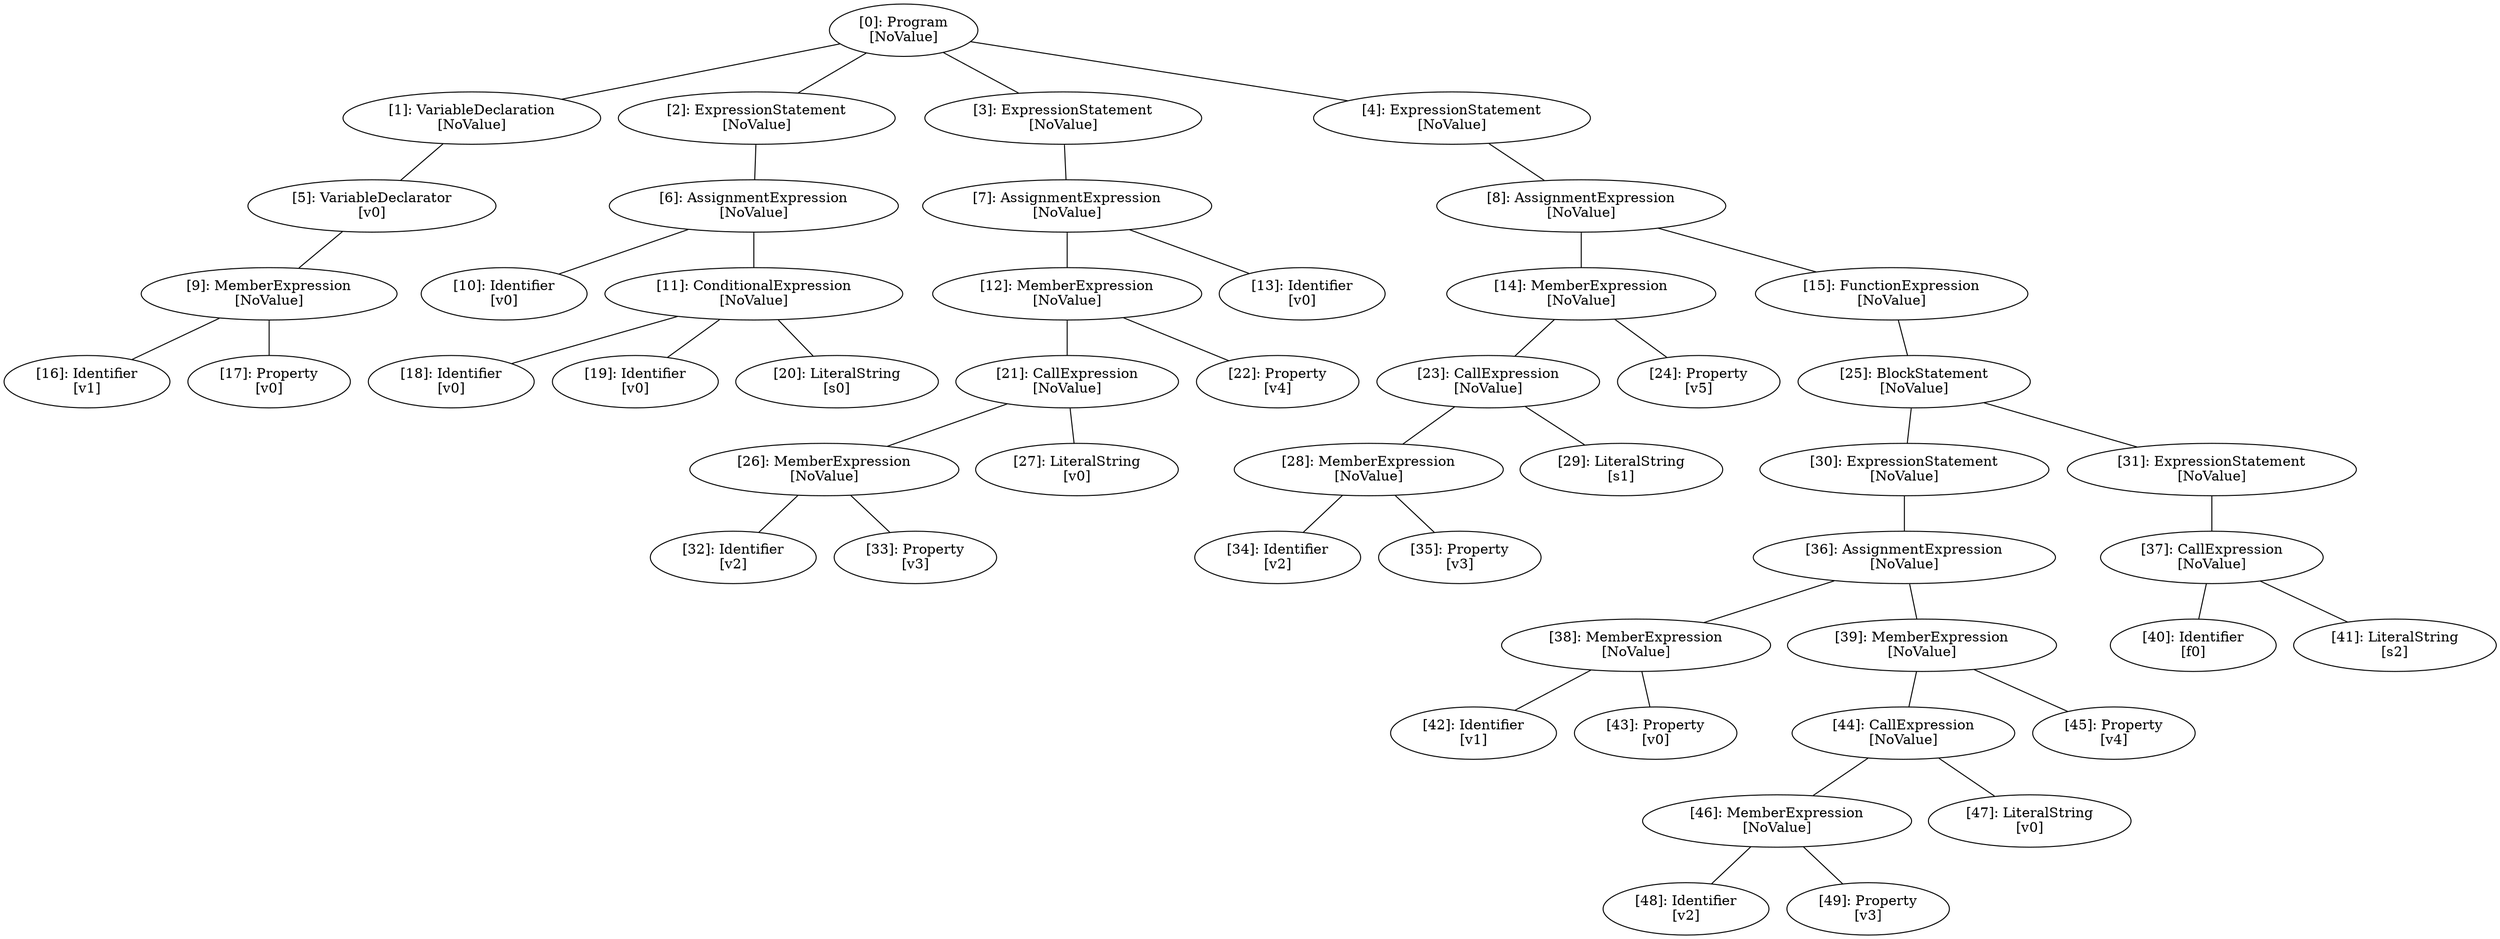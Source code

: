 // Result
graph {
	0 [label="[0]: Program
[NoValue]"]
	1 [label="[1]: VariableDeclaration
[NoValue]"]
	2 [label="[2]: ExpressionStatement
[NoValue]"]
	3 [label="[3]: ExpressionStatement
[NoValue]"]
	4 [label="[4]: ExpressionStatement
[NoValue]"]
	5 [label="[5]: VariableDeclarator
[v0]"]
	6 [label="[6]: AssignmentExpression
[NoValue]"]
	7 [label="[7]: AssignmentExpression
[NoValue]"]
	8 [label="[8]: AssignmentExpression
[NoValue]"]
	9 [label="[9]: MemberExpression
[NoValue]"]
	10 [label="[10]: Identifier
[v0]"]
	11 [label="[11]: ConditionalExpression
[NoValue]"]
	12 [label="[12]: MemberExpression
[NoValue]"]
	13 [label="[13]: Identifier
[v0]"]
	14 [label="[14]: MemberExpression
[NoValue]"]
	15 [label="[15]: FunctionExpression
[NoValue]"]
	16 [label="[16]: Identifier
[v1]"]
	17 [label="[17]: Property
[v0]"]
	18 [label="[18]: Identifier
[v0]"]
	19 [label="[19]: Identifier
[v0]"]
	20 [label="[20]: LiteralString
[s0]"]
	21 [label="[21]: CallExpression
[NoValue]"]
	22 [label="[22]: Property
[v4]"]
	23 [label="[23]: CallExpression
[NoValue]"]
	24 [label="[24]: Property
[v5]"]
	25 [label="[25]: BlockStatement
[NoValue]"]
	26 [label="[26]: MemberExpression
[NoValue]"]
	27 [label="[27]: LiteralString
[v0]"]
	28 [label="[28]: MemberExpression
[NoValue]"]
	29 [label="[29]: LiteralString
[s1]"]
	30 [label="[30]: ExpressionStatement
[NoValue]"]
	31 [label="[31]: ExpressionStatement
[NoValue]"]
	32 [label="[32]: Identifier
[v2]"]
	33 [label="[33]: Property
[v3]"]
	34 [label="[34]: Identifier
[v2]"]
	35 [label="[35]: Property
[v3]"]
	36 [label="[36]: AssignmentExpression
[NoValue]"]
	37 [label="[37]: CallExpression
[NoValue]"]
	38 [label="[38]: MemberExpression
[NoValue]"]
	39 [label="[39]: MemberExpression
[NoValue]"]
	40 [label="[40]: Identifier
[f0]"]
	41 [label="[41]: LiteralString
[s2]"]
	42 [label="[42]: Identifier
[v1]"]
	43 [label="[43]: Property
[v0]"]
	44 [label="[44]: CallExpression
[NoValue]"]
	45 [label="[45]: Property
[v4]"]
	46 [label="[46]: MemberExpression
[NoValue]"]
	47 [label="[47]: LiteralString
[v0]"]
	48 [label="[48]: Identifier
[v2]"]
	49 [label="[49]: Property
[v3]"]
	0 -- 1
	0 -- 2
	0 -- 3
	0 -- 4
	1 -- 5
	2 -- 6
	3 -- 7
	4 -- 8
	5 -- 9
	6 -- 10
	6 -- 11
	7 -- 12
	7 -- 13
	8 -- 14
	8 -- 15
	9 -- 16
	9 -- 17
	11 -- 18
	11 -- 19
	11 -- 20
	12 -- 21
	12 -- 22
	14 -- 23
	14 -- 24
	15 -- 25
	21 -- 26
	21 -- 27
	23 -- 28
	23 -- 29
	25 -- 30
	25 -- 31
	26 -- 32
	26 -- 33
	28 -- 34
	28 -- 35
	30 -- 36
	31 -- 37
	36 -- 38
	36 -- 39
	37 -- 40
	37 -- 41
	38 -- 42
	38 -- 43
	39 -- 44
	39 -- 45
	44 -- 46
	44 -- 47
	46 -- 48
	46 -- 49
}
